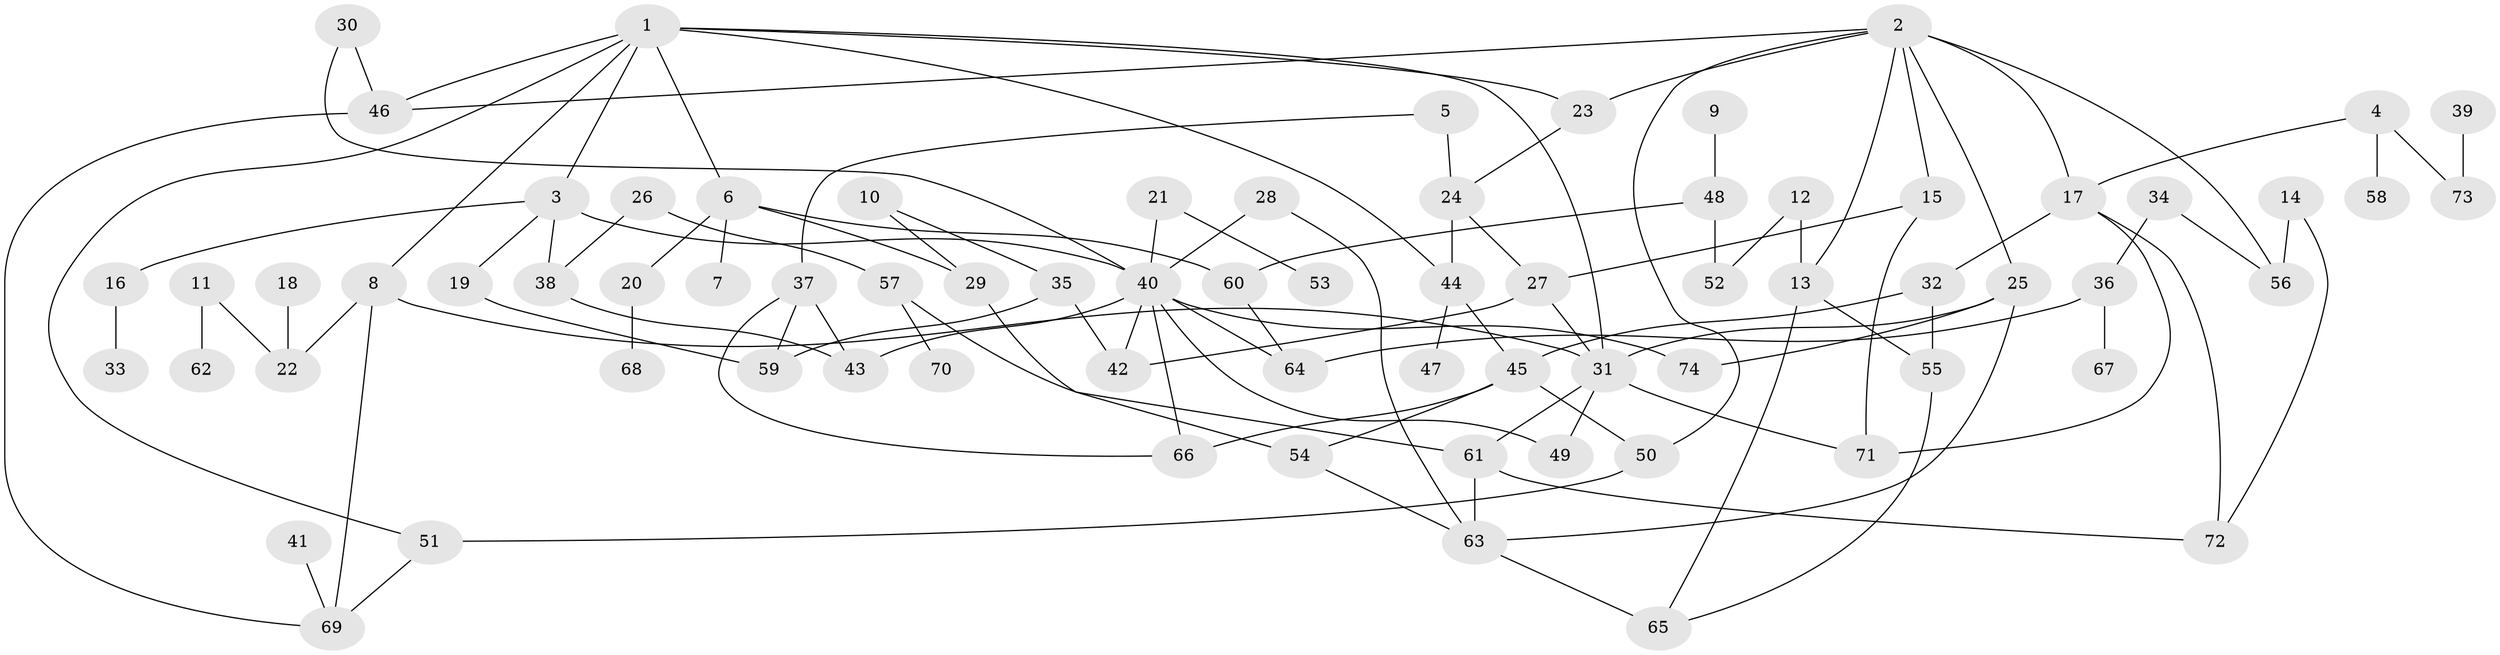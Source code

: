 // original degree distribution, {5: 0.05442176870748299, 8: 0.02040816326530612, 4: 0.1292517006802721, 3: 0.22448979591836735, 9: 0.006802721088435374, 2: 0.2789115646258503, 1: 0.2857142857142857}
// Generated by graph-tools (version 1.1) at 2025/01/03/09/25 03:01:08]
// undirected, 74 vertices, 110 edges
graph export_dot {
graph [start="1"]
  node [color=gray90,style=filled];
  1;
  2;
  3;
  4;
  5;
  6;
  7;
  8;
  9;
  10;
  11;
  12;
  13;
  14;
  15;
  16;
  17;
  18;
  19;
  20;
  21;
  22;
  23;
  24;
  25;
  26;
  27;
  28;
  29;
  30;
  31;
  32;
  33;
  34;
  35;
  36;
  37;
  38;
  39;
  40;
  41;
  42;
  43;
  44;
  45;
  46;
  47;
  48;
  49;
  50;
  51;
  52;
  53;
  54;
  55;
  56;
  57;
  58;
  59;
  60;
  61;
  62;
  63;
  64;
  65;
  66;
  67;
  68;
  69;
  70;
  71;
  72;
  73;
  74;
  1 -- 3 [weight=1.0];
  1 -- 6 [weight=1.0];
  1 -- 8 [weight=1.0];
  1 -- 23 [weight=1.0];
  1 -- 31 [weight=1.0];
  1 -- 44 [weight=1.0];
  1 -- 46 [weight=1.0];
  1 -- 51 [weight=1.0];
  2 -- 13 [weight=1.0];
  2 -- 15 [weight=1.0];
  2 -- 17 [weight=1.0];
  2 -- 23 [weight=1.0];
  2 -- 25 [weight=1.0];
  2 -- 46 [weight=1.0];
  2 -- 50 [weight=1.0];
  2 -- 56 [weight=1.0];
  3 -- 16 [weight=1.0];
  3 -- 19 [weight=1.0];
  3 -- 38 [weight=1.0];
  3 -- 40 [weight=1.0];
  4 -- 17 [weight=1.0];
  4 -- 58 [weight=1.0];
  4 -- 73 [weight=1.0];
  5 -- 24 [weight=1.0];
  5 -- 37 [weight=1.0];
  6 -- 7 [weight=1.0];
  6 -- 20 [weight=1.0];
  6 -- 29 [weight=1.0];
  6 -- 60 [weight=1.0];
  8 -- 22 [weight=1.0];
  8 -- 31 [weight=1.0];
  8 -- 69 [weight=1.0];
  9 -- 48 [weight=1.0];
  10 -- 29 [weight=1.0];
  10 -- 35 [weight=1.0];
  11 -- 22 [weight=1.0];
  11 -- 62 [weight=1.0];
  12 -- 13 [weight=1.0];
  12 -- 52 [weight=1.0];
  13 -- 55 [weight=1.0];
  13 -- 65 [weight=1.0];
  14 -- 56 [weight=1.0];
  14 -- 72 [weight=1.0];
  15 -- 27 [weight=1.0];
  15 -- 71 [weight=1.0];
  16 -- 33 [weight=1.0];
  17 -- 32 [weight=1.0];
  17 -- 71 [weight=1.0];
  17 -- 72 [weight=1.0];
  18 -- 22 [weight=1.0];
  19 -- 59 [weight=1.0];
  20 -- 68 [weight=1.0];
  21 -- 40 [weight=1.0];
  21 -- 53 [weight=1.0];
  23 -- 24 [weight=1.0];
  24 -- 27 [weight=1.0];
  24 -- 44 [weight=2.0];
  25 -- 31 [weight=1.0];
  25 -- 63 [weight=1.0];
  25 -- 74 [weight=1.0];
  26 -- 38 [weight=1.0];
  26 -- 57 [weight=1.0];
  27 -- 31 [weight=1.0];
  27 -- 42 [weight=1.0];
  28 -- 40 [weight=1.0];
  28 -- 63 [weight=1.0];
  29 -- 54 [weight=1.0];
  30 -- 40 [weight=1.0];
  30 -- 46 [weight=1.0];
  31 -- 49 [weight=1.0];
  31 -- 61 [weight=1.0];
  31 -- 71 [weight=1.0];
  32 -- 45 [weight=1.0];
  32 -- 55 [weight=1.0];
  34 -- 36 [weight=1.0];
  34 -- 56 [weight=1.0];
  35 -- 42 [weight=1.0];
  35 -- 59 [weight=1.0];
  36 -- 64 [weight=1.0];
  36 -- 67 [weight=1.0];
  37 -- 43 [weight=1.0];
  37 -- 59 [weight=1.0];
  37 -- 66 [weight=1.0];
  38 -- 43 [weight=1.0];
  39 -- 73 [weight=1.0];
  40 -- 42 [weight=1.0];
  40 -- 43 [weight=1.0];
  40 -- 49 [weight=1.0];
  40 -- 64 [weight=1.0];
  40 -- 66 [weight=1.0];
  40 -- 74 [weight=1.0];
  41 -- 69 [weight=1.0];
  44 -- 45 [weight=1.0];
  44 -- 47 [weight=1.0];
  45 -- 50 [weight=1.0];
  45 -- 54 [weight=1.0];
  45 -- 66 [weight=1.0];
  46 -- 69 [weight=1.0];
  48 -- 52 [weight=1.0];
  48 -- 60 [weight=1.0];
  50 -- 51 [weight=1.0];
  51 -- 69 [weight=1.0];
  54 -- 63 [weight=2.0];
  55 -- 65 [weight=1.0];
  57 -- 61 [weight=1.0];
  57 -- 70 [weight=1.0];
  60 -- 64 [weight=1.0];
  61 -- 63 [weight=1.0];
  61 -- 72 [weight=1.0];
  63 -- 65 [weight=2.0];
}

